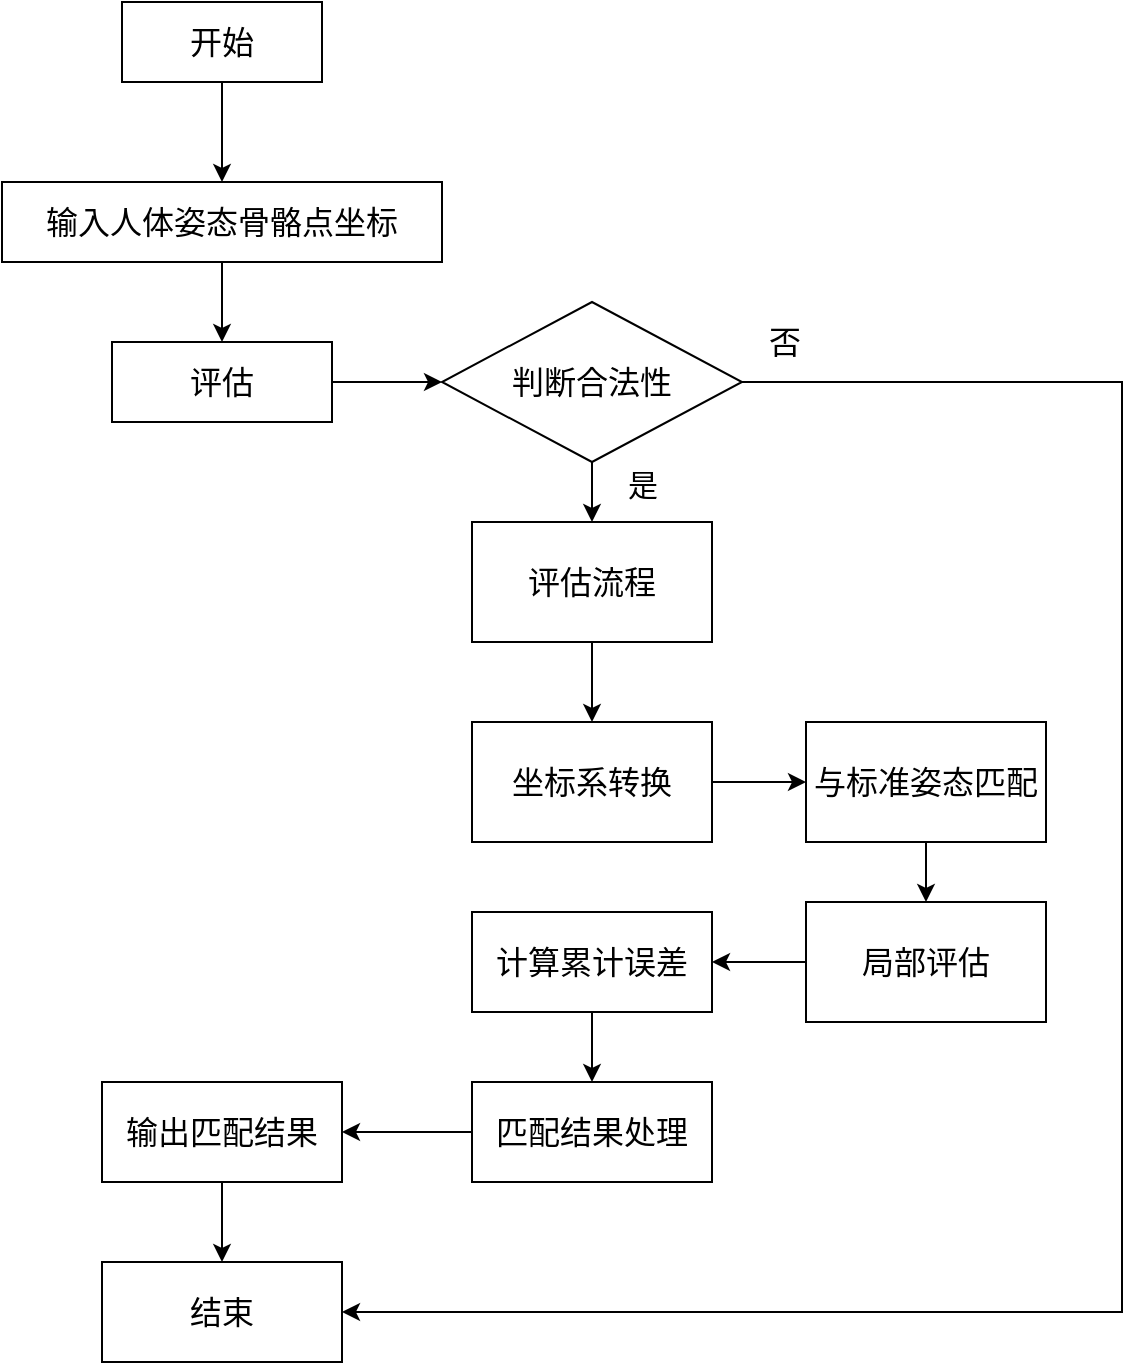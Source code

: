 <mxfile version="24.1.0" type="device">
  <diagram name="第 1 页" id="HmDgLTT28vL-RDw4OSmo">
    <mxGraphModel dx="1150" dy="803" grid="0" gridSize="10" guides="1" tooltips="1" connect="1" arrows="1" fold="1" page="1" pageScale="1" pageWidth="827" pageHeight="1169" math="0" shadow="0">
      <root>
        <mxCell id="0" />
        <mxCell id="1" parent="0" />
        <mxCell id="K1r-CnMMg6AbpLQNNhjH-3" value="" style="edgeStyle=orthogonalEdgeStyle;rounded=0;orthogonalLoop=1;jettySize=auto;html=1;" edge="1" parent="1" source="K1r-CnMMg6AbpLQNNhjH-1" target="K1r-CnMMg6AbpLQNNhjH-2">
          <mxGeometry relative="1" as="geometry" />
        </mxCell>
        <mxCell id="K1r-CnMMg6AbpLQNNhjH-1" value="&lt;font style=&quot;font-size: 16px;&quot;&gt;开始&lt;/font&gt;" style="rounded=0;whiteSpace=wrap;html=1;" vertex="1" parent="1">
          <mxGeometry x="190" y="110" width="100" height="40" as="geometry" />
        </mxCell>
        <mxCell id="K1r-CnMMg6AbpLQNNhjH-5" value="" style="edgeStyle=orthogonalEdgeStyle;rounded=0;orthogonalLoop=1;jettySize=auto;html=1;" edge="1" parent="1" source="K1r-CnMMg6AbpLQNNhjH-2" target="K1r-CnMMg6AbpLQNNhjH-4">
          <mxGeometry relative="1" as="geometry" />
        </mxCell>
        <mxCell id="K1r-CnMMg6AbpLQNNhjH-2" value="&lt;font style=&quot;font-size: 16px;&quot;&gt;输入人体姿态骨骼点坐标&lt;/font&gt;" style="rounded=0;whiteSpace=wrap;html=1;" vertex="1" parent="1">
          <mxGeometry x="130" y="200" width="220" height="40" as="geometry" />
        </mxCell>
        <mxCell id="K1r-CnMMg6AbpLQNNhjH-4" value="&lt;font style=&quot;font-size: 16px;&quot;&gt;评估&lt;/font&gt;" style="rounded=0;whiteSpace=wrap;html=1;" vertex="1" parent="1">
          <mxGeometry x="185" y="280" width="110" height="40" as="geometry" />
        </mxCell>
        <mxCell id="K1r-CnMMg6AbpLQNNhjH-11" value="" style="edgeStyle=orthogonalEdgeStyle;rounded=0;orthogonalLoop=1;jettySize=auto;html=1;" edge="1" parent="1" source="K1r-CnMMg6AbpLQNNhjH-6" target="K1r-CnMMg6AbpLQNNhjH-10">
          <mxGeometry relative="1" as="geometry" />
        </mxCell>
        <mxCell id="K1r-CnMMg6AbpLQNNhjH-28" value="&lt;font style=&quot;font-size: 15px;&quot;&gt;是&lt;/font&gt;" style="edgeLabel;html=1;align=center;verticalAlign=middle;resizable=0;points=[];" vertex="1" connectable="0" parent="K1r-CnMMg6AbpLQNNhjH-11">
          <mxGeometry x="0.227" y="1" relative="1" as="geometry">
            <mxPoint x="24" as="offset" />
          </mxGeometry>
        </mxCell>
        <mxCell id="K1r-CnMMg6AbpLQNNhjH-33" style="edgeStyle=orthogonalEdgeStyle;rounded=0;orthogonalLoop=1;jettySize=auto;html=1;exitX=1;exitY=0.5;exitDx=0;exitDy=0;exitPerimeter=0;entryX=1;entryY=0.5;entryDx=0;entryDy=0;" edge="1" parent="1" source="K1r-CnMMg6AbpLQNNhjH-6" target="K1r-CnMMg6AbpLQNNhjH-24">
          <mxGeometry relative="1" as="geometry">
            <Array as="points">
              <mxPoint x="690" y="300" />
              <mxPoint x="690" y="765" />
            </Array>
          </mxGeometry>
        </mxCell>
        <mxCell id="K1r-CnMMg6AbpLQNNhjH-34" value="&lt;font style=&quot;font-size: 16px;&quot;&gt;否&lt;/font&gt;" style="edgeLabel;html=1;align=center;verticalAlign=middle;resizable=0;points=[];" vertex="1" connectable="0" parent="K1r-CnMMg6AbpLQNNhjH-33">
          <mxGeometry x="-0.93" y="2" relative="1" as="geometry">
            <mxPoint x="-16" y="-18" as="offset" />
          </mxGeometry>
        </mxCell>
        <mxCell id="K1r-CnMMg6AbpLQNNhjH-6" value="&lt;font style=&quot;font-size: 16px;&quot;&gt;判断合法性&lt;/font&gt;" style="strokeWidth=1;html=1;shape=mxgraph.flowchart.decision;whiteSpace=wrap;" vertex="1" parent="1">
          <mxGeometry x="350" y="260" width="150" height="80" as="geometry" />
        </mxCell>
        <mxCell id="K1r-CnMMg6AbpLQNNhjH-7" style="edgeStyle=orthogonalEdgeStyle;rounded=0;orthogonalLoop=1;jettySize=auto;html=1;exitX=1;exitY=0.5;exitDx=0;exitDy=0;entryX=0;entryY=0.5;entryDx=0;entryDy=0;entryPerimeter=0;" edge="1" parent="1" source="K1r-CnMMg6AbpLQNNhjH-4" target="K1r-CnMMg6AbpLQNNhjH-6">
          <mxGeometry relative="1" as="geometry" />
        </mxCell>
        <mxCell id="K1r-CnMMg6AbpLQNNhjH-13" value="" style="edgeStyle=orthogonalEdgeStyle;rounded=0;orthogonalLoop=1;jettySize=auto;html=1;" edge="1" parent="1" source="K1r-CnMMg6AbpLQNNhjH-10" target="K1r-CnMMg6AbpLQNNhjH-12">
          <mxGeometry relative="1" as="geometry" />
        </mxCell>
        <mxCell id="K1r-CnMMg6AbpLQNNhjH-10" value="&lt;font style=&quot;font-size: 16px;&quot;&gt;评估流程&lt;/font&gt;" style="whiteSpace=wrap;html=1;strokeWidth=1;" vertex="1" parent="1">
          <mxGeometry x="365" y="370" width="120" height="60" as="geometry" />
        </mxCell>
        <mxCell id="K1r-CnMMg6AbpLQNNhjH-15" value="" style="edgeStyle=orthogonalEdgeStyle;rounded=0;orthogonalLoop=1;jettySize=auto;html=1;" edge="1" parent="1" source="K1r-CnMMg6AbpLQNNhjH-12" target="K1r-CnMMg6AbpLQNNhjH-14">
          <mxGeometry relative="1" as="geometry" />
        </mxCell>
        <mxCell id="K1r-CnMMg6AbpLQNNhjH-12" value="&lt;font style=&quot;font-size: 16px;&quot;&gt;坐标系转换&lt;/font&gt;" style="whiteSpace=wrap;html=1;strokeWidth=1;" vertex="1" parent="1">
          <mxGeometry x="365" y="470" width="120" height="60" as="geometry" />
        </mxCell>
        <mxCell id="K1r-CnMMg6AbpLQNNhjH-17" value="" style="edgeStyle=orthogonalEdgeStyle;rounded=0;orthogonalLoop=1;jettySize=auto;html=1;" edge="1" parent="1" source="K1r-CnMMg6AbpLQNNhjH-14" target="K1r-CnMMg6AbpLQNNhjH-16">
          <mxGeometry relative="1" as="geometry" />
        </mxCell>
        <mxCell id="K1r-CnMMg6AbpLQNNhjH-14" value="&lt;font style=&quot;font-size: 16px;&quot;&gt;与标准姿态匹配&lt;/font&gt;" style="whiteSpace=wrap;html=1;strokeWidth=1;" vertex="1" parent="1">
          <mxGeometry x="532" y="470" width="120" height="60" as="geometry" />
        </mxCell>
        <mxCell id="K1r-CnMMg6AbpLQNNhjH-19" value="" style="edgeStyle=orthogonalEdgeStyle;rounded=0;orthogonalLoop=1;jettySize=auto;html=1;" edge="1" parent="1" source="K1r-CnMMg6AbpLQNNhjH-16" target="K1r-CnMMg6AbpLQNNhjH-18">
          <mxGeometry relative="1" as="geometry" />
        </mxCell>
        <mxCell id="K1r-CnMMg6AbpLQNNhjH-16" value="&lt;font style=&quot;font-size: 16px;&quot;&gt;局部评估&lt;/font&gt;" style="whiteSpace=wrap;html=1;strokeWidth=1;" vertex="1" parent="1">
          <mxGeometry x="532" y="560" width="120" height="60" as="geometry" />
        </mxCell>
        <mxCell id="K1r-CnMMg6AbpLQNNhjH-21" style="edgeStyle=orthogonalEdgeStyle;rounded=0;orthogonalLoop=1;jettySize=auto;html=1;exitX=0.5;exitY=1;exitDx=0;exitDy=0;entryX=0.5;entryY=0;entryDx=0;entryDy=0;" edge="1" parent="1" source="K1r-CnMMg6AbpLQNNhjH-18" target="K1r-CnMMg6AbpLQNNhjH-20">
          <mxGeometry relative="1" as="geometry" />
        </mxCell>
        <mxCell id="K1r-CnMMg6AbpLQNNhjH-18" value="&lt;font style=&quot;font-size: 16px;&quot;&gt;计算累计误差&lt;/font&gt;" style="whiteSpace=wrap;html=1;strokeWidth=1;" vertex="1" parent="1">
          <mxGeometry x="365" y="565" width="120" height="50" as="geometry" />
        </mxCell>
        <mxCell id="K1r-CnMMg6AbpLQNNhjH-23" value="" style="edgeStyle=orthogonalEdgeStyle;rounded=0;orthogonalLoop=1;jettySize=auto;html=1;" edge="1" parent="1" source="K1r-CnMMg6AbpLQNNhjH-20" target="K1r-CnMMg6AbpLQNNhjH-22">
          <mxGeometry relative="1" as="geometry" />
        </mxCell>
        <mxCell id="K1r-CnMMg6AbpLQNNhjH-20" value="&lt;font style=&quot;font-size: 16px;&quot;&gt;匹配结果处理&lt;/font&gt;" style="whiteSpace=wrap;html=1;strokeWidth=1;" vertex="1" parent="1">
          <mxGeometry x="365" y="650" width="120" height="50" as="geometry" />
        </mxCell>
        <mxCell id="K1r-CnMMg6AbpLQNNhjH-25" value="" style="edgeStyle=orthogonalEdgeStyle;rounded=0;orthogonalLoop=1;jettySize=auto;html=1;" edge="1" parent="1" source="K1r-CnMMg6AbpLQNNhjH-22" target="K1r-CnMMg6AbpLQNNhjH-24">
          <mxGeometry relative="1" as="geometry" />
        </mxCell>
        <mxCell id="K1r-CnMMg6AbpLQNNhjH-22" value="&lt;font style=&quot;font-size: 16px;&quot;&gt;输出匹配结果&lt;/font&gt;" style="whiteSpace=wrap;html=1;strokeWidth=1;" vertex="1" parent="1">
          <mxGeometry x="180" y="650" width="120" height="50" as="geometry" />
        </mxCell>
        <mxCell id="K1r-CnMMg6AbpLQNNhjH-24" value="&lt;font style=&quot;font-size: 16px;&quot;&gt;结束&lt;/font&gt;" style="whiteSpace=wrap;html=1;strokeWidth=1;" vertex="1" parent="1">
          <mxGeometry x="180" y="740" width="120" height="50" as="geometry" />
        </mxCell>
      </root>
    </mxGraphModel>
  </diagram>
</mxfile>

